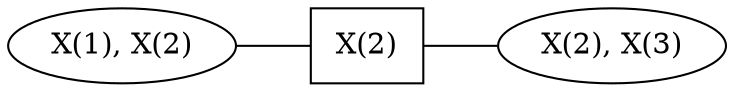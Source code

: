 digraph G {
    rankdir=LR
	x1x2[label="X(1), X(2)"]
	x2[label="X(2)", shape=box]
	x2x3[label="X(2), X(3)"]
	x1x2->x2->x2x3[dir=none]
}
